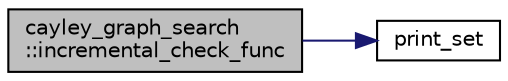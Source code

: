 digraph "cayley_graph_search::incremental_check_func"
{
  edge [fontname="Helvetica",fontsize="10",labelfontname="Helvetica",labelfontsize="10"];
  node [fontname="Helvetica",fontsize="10",shape=record];
  rankdir="LR";
  Node941 [label="cayley_graph_search\l::incremental_check_func",height=0.2,width=0.4,color="black", fillcolor="grey75", style="filled", fontcolor="black"];
  Node941 -> Node942 [color="midnightblue",fontsize="10",style="solid",fontname="Helvetica"];
  Node942 [label="print_set",height=0.2,width=0.4,color="black", fillcolor="white", style="filled",URL="$d0/dd1/blt_8h.html#a8c1a5fc71aea7ff31d181f0103196a24"];
}
